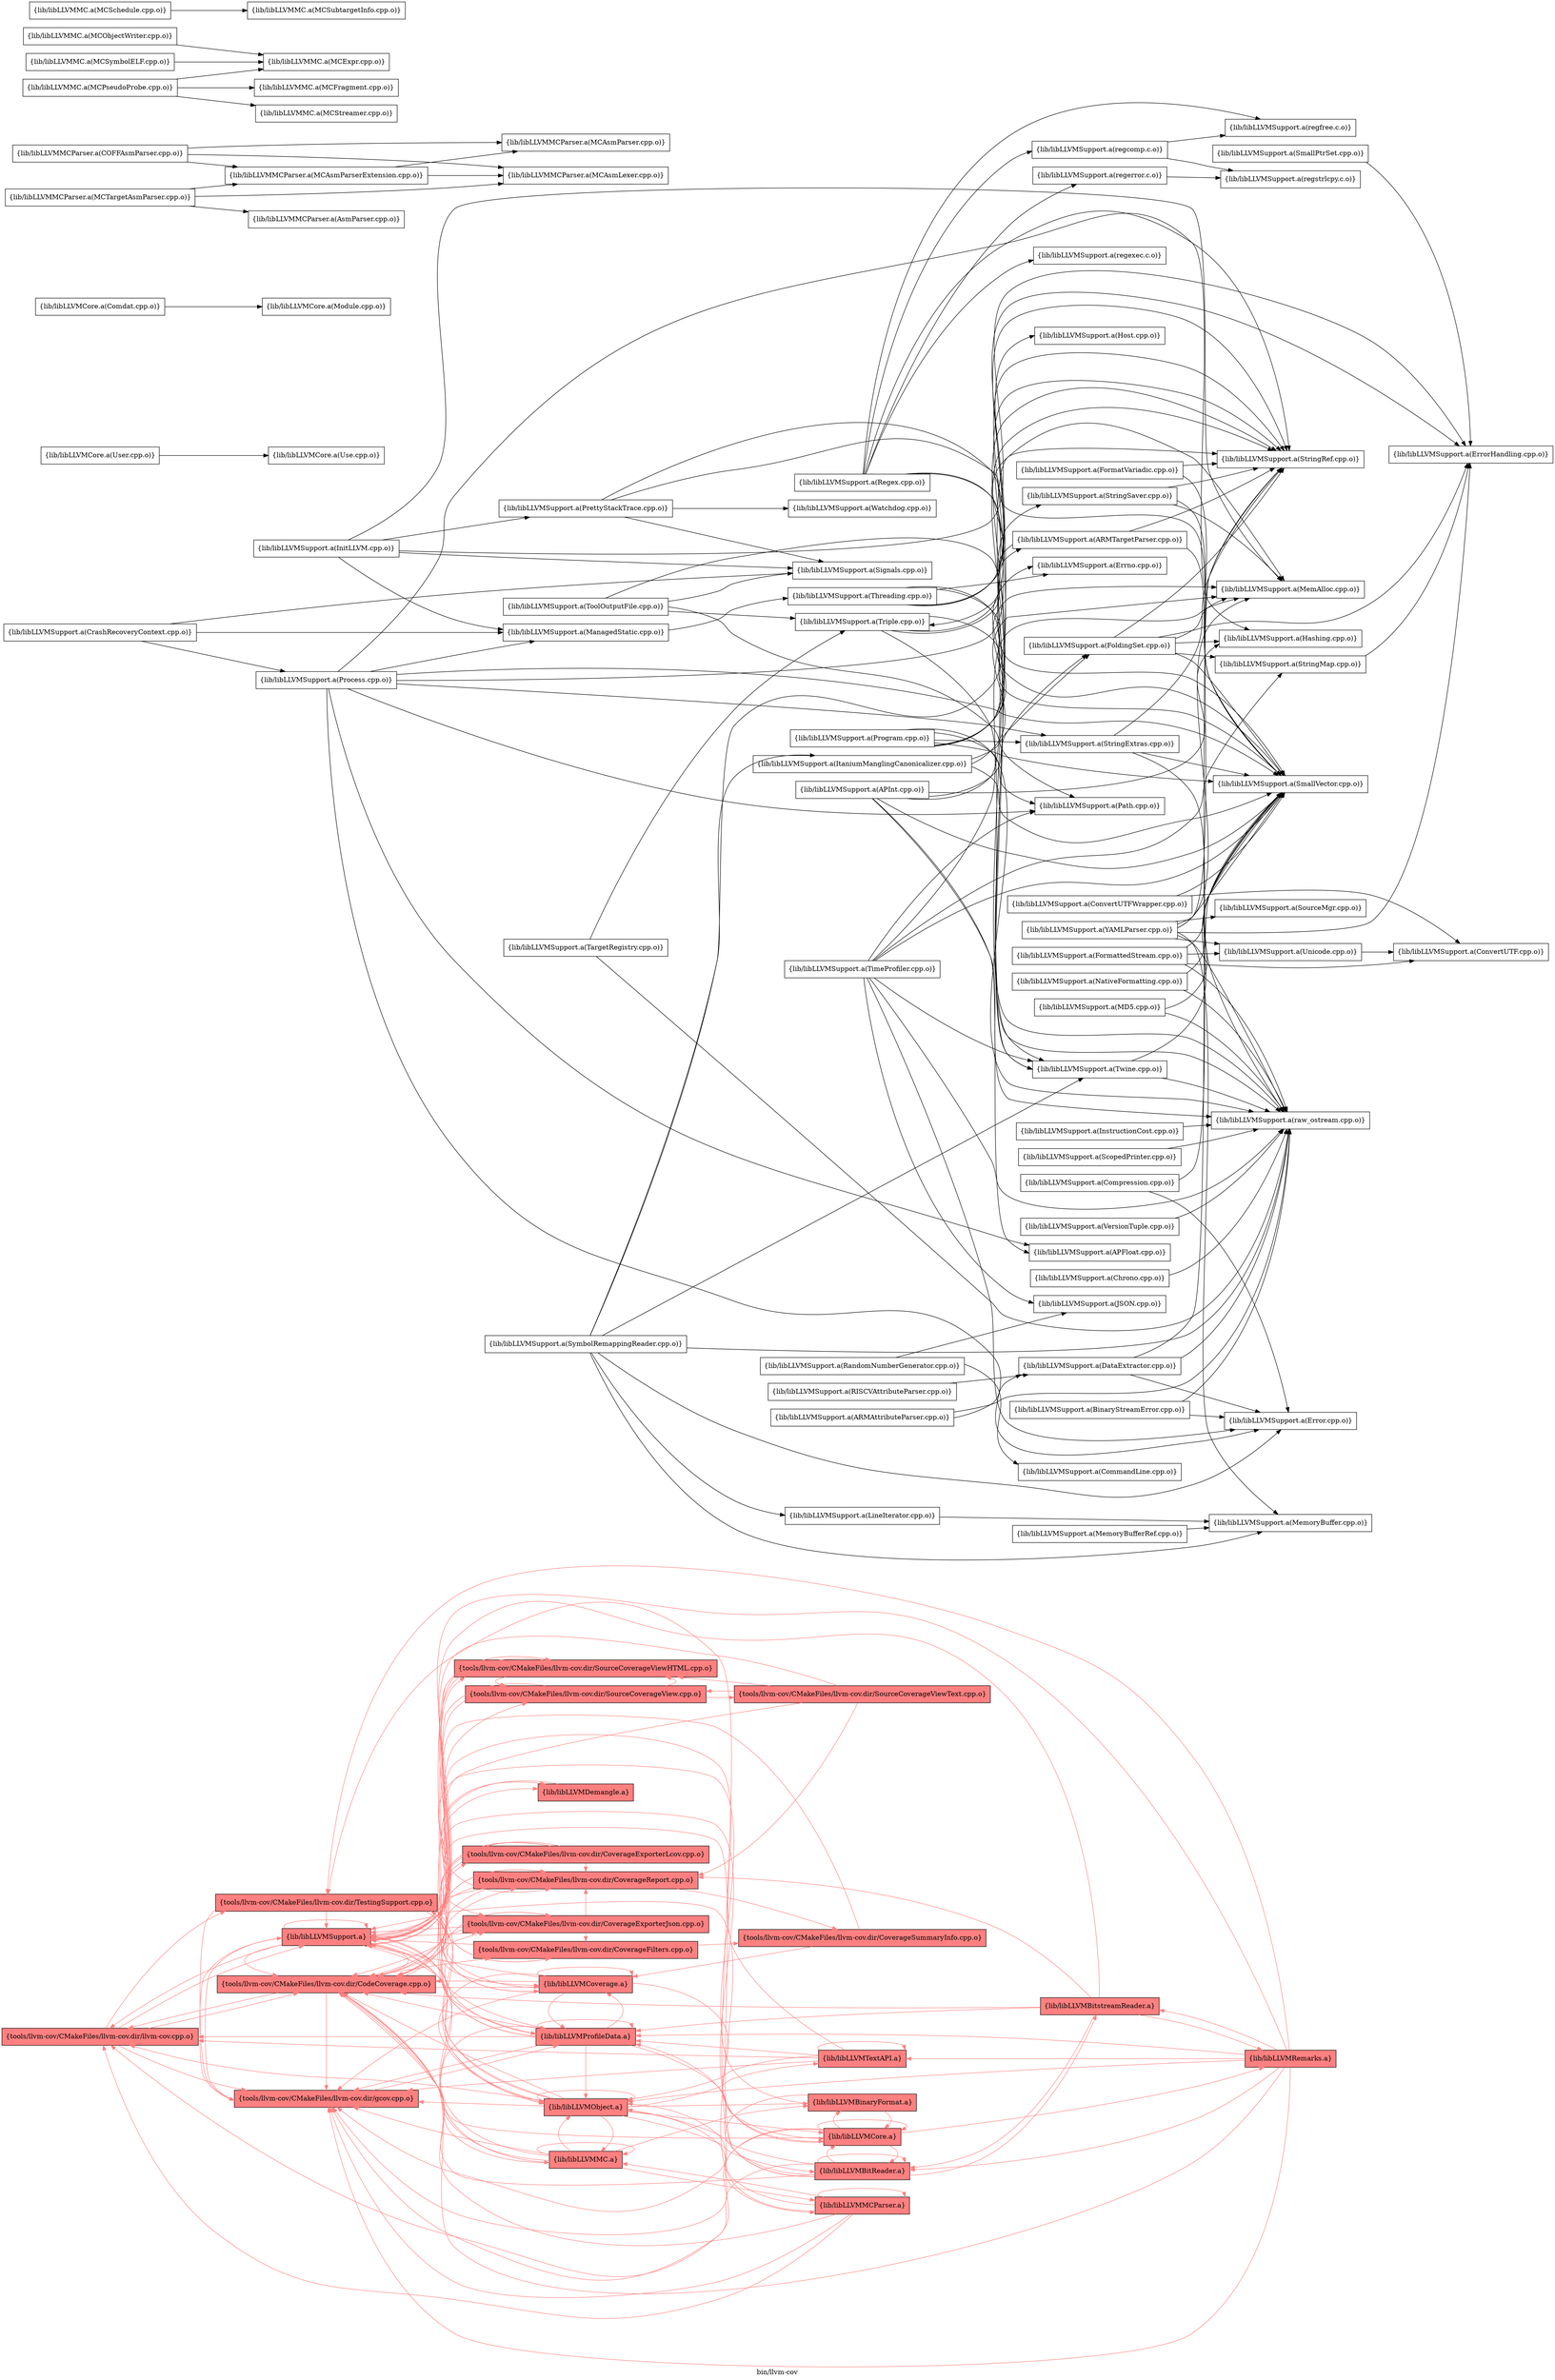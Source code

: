 digraph "bin/llvm-cov" {
	label="bin/llvm-cov";
	rankdir="LR"
	{ rank=same; Node0x558d3784c538;  }
	{ rank=same; Node0x558d3784d1b8; Node0x558d3784b778; Node0x558d3784e658; Node0x558d378539c8;  }
	{ rank=same; Node0x558d37854788; Node0x558d3784afa8; Node0x558d3784bcc8; Node0x558d37854968; Node0x558d37853c48; Node0x558d3784cee8; Node0x558d37852fc8; Node0x558d37852ac8; Node0x558d3784f698; Node0x558d3784d758; Node0x558d3784c1c8;  }
	{ rank=same; Node0x558d378534c8; Node0x558d37854418; Node0x558d3784cad8; Node0x558d3784d708; Node0x558d37853d88; Node0x558d378542d8; Node0x558d3784b7c8;  }

	Node0x558d3784c538 [shape=record,shape=box,style=filled,fillcolor="1.000000 0.5 1",group=1,label="{tools/llvm-cov/CMakeFiles/llvm-cov.dir/llvm-cov.cpp.o}"];
	Node0x558d3784c538 -> Node0x558d3784d1b8[color="1.000000 0.5 1"];
	Node0x558d3784c538 -> Node0x558d3784b778[color="1.000000 0.5 1"];
	Node0x558d3784c538 -> Node0x558d3784e658[color="1.000000 0.5 1"];
	Node0x558d3784c538 -> Node0x558d378539c8[color="1.000000 0.5 1"];
	Node0x558d3784d1b8 [shape=record,shape=box,style=filled,fillcolor="1.000000 0.5 1",group=1,label="{tools/llvm-cov/CMakeFiles/llvm-cov.dir/gcov.cpp.o}"];
	Node0x558d3784d1b8 -> Node0x558d378539c8[color="1.000000 0.5 1"];
	Node0x558d3784d1b8 -> Node0x558d37854788[color="1.000000 0.5 1"];
	Node0x558d3784b778 [shape=record,shape=box,style=filled,fillcolor="1.000000 0.5 1",group=1,label="{tools/llvm-cov/CMakeFiles/llvm-cov.dir/CodeCoverage.cpp.o}"];
	Node0x558d3784b778 -> Node0x558d3784c538[color="1.000000 0.5 1"];
	Node0x558d3784b778 -> Node0x558d3784d1b8[color="1.000000 0.5 1"];
	Node0x558d3784b778 -> Node0x558d3784afa8[color="1.000000 0.5 1"];
	Node0x558d3784b778 -> Node0x558d3784bcc8[color="1.000000 0.5 1"];
	Node0x558d3784b778 -> Node0x558d37854968[color="1.000000 0.5 1"];
	Node0x558d3784b778 -> Node0x558d37853c48[color="1.000000 0.5 1"];
	Node0x558d3784b778 -> Node0x558d3784cee8[color="1.000000 0.5 1"];
	Node0x558d3784b778 -> Node0x558d378539c8[color="1.000000 0.5 1"];
	Node0x558d3784b778 -> Node0x558d37852fc8[color="1.000000 0.5 1"];
	Node0x558d3784e658 [shape=record,shape=box,style=filled,fillcolor="1.000000 0.5 1",group=1,label="{tools/llvm-cov/CMakeFiles/llvm-cov.dir/TestingSupport.cpp.o}"];
	Node0x558d3784e658 -> Node0x558d3784d1b8[color="1.000000 0.5 1"];
	Node0x558d3784e658 -> Node0x558d378539c8[color="1.000000 0.5 1"];
	Node0x558d3784e658 -> Node0x558d37852ac8[color="1.000000 0.5 1"];
	Node0x558d3784e658 -> Node0x558d37854788[color="1.000000 0.5 1"];
	Node0x558d378539c8 [shape=record,shape=box,style=filled,fillcolor="1.000000 0.5 1",group=1,label="{lib/libLLVMSupport.a}"];
	Node0x558d378539c8 -> Node0x558d3784c538[color="1.000000 0.5 1"];
	Node0x558d378539c8 -> Node0x558d3784d1b8[color="1.000000 0.5 1"];
	Node0x558d378539c8 -> Node0x558d3784b778[color="1.000000 0.5 1"];
	Node0x558d378539c8 -> Node0x558d378539c8[color="1.000000 0.5 1"];
	Node0x558d378539c8 -> Node0x558d3784afa8[color="1.000000 0.5 1"];
	Node0x558d378539c8 -> Node0x558d37852ac8[color="1.000000 0.5 1"];
	Node0x558d378539c8 -> Node0x558d3784f698[color="1.000000 0.5 1"];
	Node0x558d378539c8 -> Node0x558d3784d758[color="1.000000 0.5 1"];
	Node0x558d378539c8 -> Node0x558d37854788[color="1.000000 0.5 1"];
	Node0x558d378539c8 -> Node0x558d3784c1c8[color="1.000000 0.5 1"];
	Node0x558d37854788 [shape=record,shape=box,style=filled,fillcolor="1.000000 0.5 1",group=1,label="{lib/libLLVMProfileData.a}"];
	Node0x558d37854788 -> Node0x558d3784d1b8[color="1.000000 0.5 1"];
	Node0x558d37854788 -> Node0x558d3784afa8[color="1.000000 0.5 1"];
	Node0x558d37854788 -> Node0x558d37853c48[color="1.000000 0.5 1"];
	Node0x558d37854788 -> Node0x558d378539c8[color="1.000000 0.5 1"];
	Node0x558d37854788 -> Node0x558d3784f698[color="1.000000 0.5 1"];
	Node0x558d37854788 -> Node0x558d3784b778[color="1.000000 0.5 1"];
	Node0x558d37854788 -> Node0x558d3784d758[color="1.000000 0.5 1"];
	Node0x558d37854788 -> Node0x558d378534c8[color="1.000000 0.5 1"];
	Node0x558d37854788 -> Node0x558d37852fc8[color="1.000000 0.5 1"];
	Node0x558d37854788 -> Node0x558d37854788[color="1.000000 0.5 1"];
	Node0x558d37854788 -> Node0x558d3784c538[color="1.000000 0.5 1"];
	Node0x558d37854788 -> Node0x558d37852ac8[color="1.000000 0.5 1"];
	Node0x558d3784afa8 [shape=record,shape=box,style=filled,fillcolor="1.000000 0.5 1",group=1,label="{tools/llvm-cov/CMakeFiles/llvm-cov.dir/CoverageExporterJson.cpp.o}"];
	Node0x558d3784afa8 -> Node0x558d3784b778[color="1.000000 0.5 1"];
	Node0x558d3784afa8 -> Node0x558d37854968[color="1.000000 0.5 1"];
	Node0x558d3784afa8 -> Node0x558d37853c48[color="1.000000 0.5 1"];
	Node0x558d3784afa8 -> Node0x558d378539c8[color="1.000000 0.5 1"];
	Node0x558d3784afa8 -> Node0x558d37852fc8[color="1.000000 0.5 1"];
	Node0x558d3784bcc8 [shape=record,shape=box,style=filled,fillcolor="1.000000 0.5 1",group=1,label="{tools/llvm-cov/CMakeFiles/llvm-cov.dir/CoverageExporterLcov.cpp.o}"];
	Node0x558d3784bcc8 -> Node0x558d3784b778[color="1.000000 0.5 1"];
	Node0x558d3784bcc8 -> Node0x558d3784afa8[color="1.000000 0.5 1"];
	Node0x558d3784bcc8 -> Node0x558d37854968[color="1.000000 0.5 1"];
	Node0x558d3784bcc8 -> Node0x558d37853c48[color="1.000000 0.5 1"];
	Node0x558d3784bcc8 -> Node0x558d378539c8[color="1.000000 0.5 1"];
	Node0x558d3784bcc8 -> Node0x558d37852fc8[color="1.000000 0.5 1"];
	Node0x558d37854968 [shape=record,shape=box,style=filled,fillcolor="1.000000 0.5 1",group=1,label="{tools/llvm-cov/CMakeFiles/llvm-cov.dir/CoverageFilters.cpp.o}"];
	Node0x558d37854968 -> Node0x558d37854418[color="1.000000 0.5 1"];
	Node0x558d37854968 -> Node0x558d378539c8[color="1.000000 0.5 1"];
	Node0x558d37853c48 [shape=record,shape=box,style=filled,fillcolor="1.000000 0.5 1",group=1,label="{tools/llvm-cov/CMakeFiles/llvm-cov.dir/CoverageReport.cpp.o}"];
	Node0x558d37853c48 -> Node0x558d3784b778[color="1.000000 0.5 1"];
	Node0x558d37853c48 -> Node0x558d37854968[color="1.000000 0.5 1"];
	Node0x558d37853c48 -> Node0x558d37854418[color="1.000000 0.5 1"];
	Node0x558d37853c48 -> Node0x558d378539c8[color="1.000000 0.5 1"];
	Node0x558d37853c48 -> Node0x558d37852fc8[color="1.000000 0.5 1"];
	Node0x558d3784cee8 [shape=record,shape=box,style=filled,fillcolor="1.000000 0.5 1",group=1,label="{tools/llvm-cov/CMakeFiles/llvm-cov.dir/SourceCoverageView.cpp.o}"];
	Node0x558d3784cee8 -> Node0x558d3784d758[color="1.000000 0.5 1"];
	Node0x558d3784cee8 -> Node0x558d3784cad8[color="1.000000 0.5 1"];
	Node0x558d3784cee8 -> Node0x558d378539c8[color="1.000000 0.5 1"];
	Node0x558d3784cee8 -> Node0x558d37852fc8[color="1.000000 0.5 1"];
	Node0x558d37852fc8 [shape=record,shape=box,style=filled,fillcolor="1.000000 0.5 1",group=1,label="{lib/libLLVMCoverage.a}"];
	Node0x558d37852fc8 -> Node0x558d3784d1b8[color="1.000000 0.5 1"];
	Node0x558d37852fc8 -> Node0x558d3784b778[color="1.000000 0.5 1"];
	Node0x558d37852fc8 -> Node0x558d378539c8[color="1.000000 0.5 1"];
	Node0x558d37852fc8 -> Node0x558d378534c8[color="1.000000 0.5 1"];
	Node0x558d37852fc8 -> Node0x558d37852ac8[color="1.000000 0.5 1"];
	Node0x558d37852fc8 -> Node0x558d37852fc8[color="1.000000 0.5 1"];
	Node0x558d37852fc8 -> Node0x558d37854788[color="1.000000 0.5 1"];
	Node0x558d37852fc8 -> Node0x558d3784e658[color="1.000000 0.5 1"];
	Node0x558d37854418 [shape=record,shape=box,style=filled,fillcolor="1.000000 0.5 1",group=1,label="{tools/llvm-cov/CMakeFiles/llvm-cov.dir/CoverageSummaryInfo.cpp.o}"];
	Node0x558d37854418 -> Node0x558d378539c8[color="1.000000 0.5 1"];
	Node0x558d37854418 -> Node0x558d37852fc8[color="1.000000 0.5 1"];
	Node0x558d3784d758 [shape=record,shape=box,style=filled,fillcolor="1.000000 0.5 1",group=1,label="{tools/llvm-cov/CMakeFiles/llvm-cov.dir/SourceCoverageViewHTML.cpp.o}"];
	Node0x558d3784d758 -> Node0x558d3784b778[color="1.000000 0.5 1"];
	Node0x558d3784d758 -> Node0x558d37853c48[color="1.000000 0.5 1"];
	Node0x558d3784d758 -> Node0x558d3784cee8[color="1.000000 0.5 1"];
	Node0x558d3784d758 -> Node0x558d378539c8[color="1.000000 0.5 1"];
	Node0x558d3784cad8 [shape=record,shape=box,style=filled,fillcolor="1.000000 0.5 1",group=1,label="{tools/llvm-cov/CMakeFiles/llvm-cov.dir/SourceCoverageViewText.cpp.o}"];
	Node0x558d3784cad8 -> Node0x558d3784b778[color="1.000000 0.5 1"];
	Node0x558d3784cad8 -> Node0x558d37853c48[color="1.000000 0.5 1"];
	Node0x558d3784cad8 -> Node0x558d3784cee8[color="1.000000 0.5 1"];
	Node0x558d3784cad8 -> Node0x558d3784d758[color="1.000000 0.5 1"];
	Node0x558d3784cad8 -> Node0x558d378539c8[color="1.000000 0.5 1"];
	Node0x558d37852ac8 [shape=record,shape=box,style=filled,fillcolor="1.000000 0.5 1",group=1,label="{lib/libLLVMObject.a}"];
	Node0x558d37852ac8 -> Node0x558d3784d1b8[color="1.000000 0.5 1"];
	Node0x558d37852ac8 -> Node0x558d3784e658[color="1.000000 0.5 1"];
	Node0x558d37852ac8 -> Node0x558d378539c8[color="1.000000 0.5 1"];
	Node0x558d37852ac8 -> Node0x558d37852ac8[color="1.000000 0.5 1"];
	Node0x558d37852ac8 -> Node0x558d3784d708[color="1.000000 0.5 1"];
	Node0x558d37852ac8 -> Node0x558d3784c1c8[color="1.000000 0.5 1"];
	Node0x558d37852ac8 -> Node0x558d378534c8[color="1.000000 0.5 1"];
	Node0x558d37852ac8 -> Node0x558d37853d88[color="1.000000 0.5 1"];
	Node0x558d37852ac8 -> Node0x558d378542d8[color="1.000000 0.5 1"];
	Node0x558d37852ac8 -> Node0x558d3784c538[color="1.000000 0.5 1"];
	Node0x558d37852ac8 -> Node0x558d3784b778[color="1.000000 0.5 1"];
	Node0x558d37852ac8 -> Node0x558d3784b7c8[color="1.000000 0.5 1"];
	Node0x558d3784eba8 [shape=record,shape=box,group=0,label="{lib/libLLVMSupport.a(Chrono.cpp.o)}"];
	Node0x558d3784eba8 -> Node0x558d3784f378;
	Node0x558d3784f378 [shape=record,shape=box,group=0,label="{lib/libLLVMSupport.a(raw_ostream.cpp.o)}"];
	Node0x558d378512b8 [shape=record,shape=box,group=0,label="{lib/libLLVMSupport.a(ConvertUTFWrapper.cpp.o)}"];
	Node0x558d378512b8 -> Node0x558d37850138;
	Node0x558d378512b8 -> Node0x558d37850188;
	Node0x558d37850138 [shape=record,shape=box,group=0,label="{lib/libLLVMSupport.a(ConvertUTF.cpp.o)}"];
	Node0x558d37850188 [shape=record,shape=box,group=0,label="{lib/libLLVMSupport.a(SmallVector.cpp.o)}"];
	Node0x558d3784f5a8 [shape=record,shape=box,group=0,label="{lib/libLLVMSupport.a(InitLLVM.cpp.o)}"];
	Node0x558d3784f5a8 -> Node0x558d3784f058;
	Node0x558d3784f5a8 -> Node0x558d37851b78;
	Node0x558d3784f5a8 -> Node0x558d378522f8;
	Node0x558d3784f5a8 -> Node0x558d37853fb8;
	Node0x558d3784f5a8 -> Node0x558d37853888;
	Node0x558d3784f058 [shape=record,shape=box,group=0,label="{lib/libLLVMSupport.a(ErrorHandling.cpp.o)}"];
	Node0x558d37851b78 [shape=record,shape=box,group=0,label="{lib/libLLVMSupport.a(ManagedStatic.cpp.o)}"];
	Node0x558d37851b78 -> Node0x558d37852f78;
	Node0x558d378522f8 [shape=record,shape=box,group=0,label="{lib/libLLVMSupport.a(MemAlloc.cpp.o)}"];
	Node0x558d37853fb8 [shape=record,shape=box,group=0,label="{lib/libLLVMSupport.a(PrettyStackTrace.cpp.o)}"];
	Node0x558d37853fb8 -> Node0x558d37850188;
	Node0x558d37853fb8 -> Node0x558d3784f378;
	Node0x558d37853fb8 -> Node0x558d37853888;
	Node0x558d37853fb8 -> Node0x558d3784d6b8;
	Node0x558d37853888 [shape=record,shape=box,group=0,label="{lib/libLLVMSupport.a(Signals.cpp.o)}"];
	Node0x558d378503b8 [shape=record,shape=box,group=0,label="{lib/libLLVMSupport.a(FormatVariadic.cpp.o)}"];
	Node0x558d378503b8 -> Node0x558d37850188;
	Node0x558d378503b8 -> Node0x558d3784e608;
	Node0x558d3784e608 [shape=record,shape=box,group=0,label="{lib/libLLVMSupport.a(StringRef.cpp.o)}"];
	Node0x558d37850b38 [shape=record,shape=box,group=0,label="{lib/libLLVMSupport.a(LineIterator.cpp.o)}"];
	Node0x558d37850b38 -> Node0x558d378520c8;
	Node0x558d378520c8 [shape=record,shape=box,group=0,label="{lib/libLLVMSupport.a(MemoryBuffer.cpp.o)}"];
	Node0x558d37852f78 [shape=record,shape=box,group=0,label="{lib/libLLVMSupport.a(Threading.cpp.o)}"];
	Node0x558d37852f78 -> Node0x558d3784f058;
	Node0x558d37852f78 -> Node0x558d378522f8;
	Node0x558d37852f78 -> Node0x558d37850188;
	Node0x558d37852f78 -> Node0x558d3784e608;
	Node0x558d37852f78 -> Node0x558d3784cf38;
	Node0x558d37852f78 -> Node0x558d37851858;
	Node0x558d37852f78 -> Node0x558d37854468;
	Node0x558d378528e8 [shape=record,shape=box,group=0,label="{lib/libLLVMSupport.a(NativeFormatting.cpp.o)}"];
	Node0x558d378528e8 -> Node0x558d37850188;
	Node0x558d378528e8 -> Node0x558d3784f378;
	Node0x558d3784d6b8 [shape=record,shape=box,group=0,label="{lib/libLLVMSupport.a(Watchdog.cpp.o)}"];
	Node0x558d37854288 [shape=record,shape=box,group=0,label="{lib/libLLVMSupport.a(Regex.cpp.o)}"];
	Node0x558d37854288 -> Node0x558d37850188;
	Node0x558d37854288 -> Node0x558d3784e608;
	Node0x558d37854288 -> Node0x558d3784cf38;
	Node0x558d37854288 -> Node0x558d3784f5f8;
	Node0x558d37854288 -> Node0x558d3784dbb8;
	Node0x558d37854288 -> Node0x558d3784dde8;
	Node0x558d37854288 -> Node0x558d3784eb08;
	Node0x558d3784cf38 [shape=record,shape=box,group=0,label="{lib/libLLVMSupport.a(Twine.cpp.o)}"];
	Node0x558d3784cf38 -> Node0x558d37850188;
	Node0x558d3784cf38 -> Node0x558d3784f378;
	Node0x558d3784f5f8 [shape=record,shape=box,group=0,label="{lib/libLLVMSupport.a(regcomp.c.o)}"];
	Node0x558d3784f5f8 -> Node0x558d3784eb08;
	Node0x558d3784f5f8 -> Node0x558d37851b28;
	Node0x558d3784dbb8 [shape=record,shape=box,group=0,label="{lib/libLLVMSupport.a(regerror.c.o)}"];
	Node0x558d3784dbb8 -> Node0x558d37851b28;
	Node0x558d3784dde8 [shape=record,shape=box,group=0,label="{lib/libLLVMSupport.a(regexec.c.o)}"];
	Node0x558d3784eb08 [shape=record,shape=box,group=0,label="{lib/libLLVMSupport.a(regfree.c.o)}"];
	Node0x558d37851128 [shape=record,shape=box,group=0,label="{lib/libLLVMSupport.a(SmallPtrSet.cpp.o)}"];
	Node0x558d37851128 -> Node0x558d3784f058;
	Node0x558d378524d8 [shape=record,shape=box,group=0,label="{lib/libLLVMSupport.a(StringExtras.cpp.o)}"];
	Node0x558d378524d8 -> Node0x558d37850188;
	Node0x558d378524d8 -> Node0x558d3784e608;
	Node0x558d378524d8 -> Node0x558d3784f378;
	Node0x558d37851d58 [shape=record,shape=box,group=0,label="{lib/libLLVMSupport.a(StringMap.cpp.o)}"];
	Node0x558d37851d58 -> Node0x558d3784f058;
	Node0x558d3784e8d8 [shape=record,shape=box,group=0,label="{lib/libLLVMSupport.a(StringSaver.cpp.o)}"];
	Node0x558d3784e8d8 -> Node0x558d378522f8;
	Node0x558d3784e8d8 -> Node0x558d37850188;
	Node0x558d3784e8d8 -> Node0x558d3784e608;
	Node0x558d3784ff08 [shape=record,shape=box,group=0,label="{lib/libLLVMSupport.a(APInt.cpp.o)}"];
	Node0x558d3784ff08 -> Node0x558d37850188;
	Node0x558d3784ff08 -> Node0x558d3784e608;
	Node0x558d3784ff08 -> Node0x558d3784d8e8;
	Node0x558d3784ff08 -> Node0x558d37850958;
	Node0x558d3784ff08 -> Node0x558d378547d8;
	Node0x558d3784ff08 -> Node0x558d3784f378;
	Node0x558d3784d8e8 [shape=record,shape=box,group=0,label="{lib/libLLVMSupport.a(APFloat.cpp.o)}"];
	Node0x558d37850958 [shape=record,shape=box,group=0,label="{lib/libLLVMSupport.a(FoldingSet.cpp.o)}"];
	Node0x558d37850958 -> Node0x558d3784f058;
	Node0x558d37850958 -> Node0x558d378522f8;
	Node0x558d37850958 -> Node0x558d37850188;
	Node0x558d37850958 -> Node0x558d37851d58;
	Node0x558d37850958 -> Node0x558d3784e608;
	Node0x558d37850958 -> Node0x558d378547d8;
	Node0x558d378547d8 [shape=record,shape=box,group=0,label="{lib/libLLVMSupport.a(Hashing.cpp.o)}"];
	Node0x558d378541e8 [shape=record,shape=box,group=0,label="{lib/libLLVMSupport.a(ToolOutputFile.cpp.o)}"];
	Node0x558d378541e8 -> Node0x558d37852a28;
	Node0x558d378541e8 -> Node0x558d3784f378;
	Node0x558d378541e8 -> Node0x558d37851fd8;
	Node0x558d378541e8 -> Node0x558d37853888;
	Node0x558d37852a28 [shape=record,shape=box,group=0,label="{lib/libLLVMSupport.a(Triple.cpp.o)}"];
	Node0x558d37852a28 -> Node0x558d37850188;
	Node0x558d37852a28 -> Node0x558d3784e608;
	Node0x558d37852a28 -> Node0x558d37852cf8;
	Node0x558d37852a28 -> Node0x558d3784cf38;
	Node0x558d37851fd8 [shape=record,shape=box,group=0,label="{lib/libLLVMSupport.a(Path.cpp.o)}"];
	Node0x558d37852cf8 [shape=record,shape=box,group=0,label="{lib/libLLVMSupport.a(ARMTargetParser.cpp.o)}"];
	Node0x558d37852cf8 -> Node0x558d37850188;
	Node0x558d37852cf8 -> Node0x558d3784e608;
	Node0x558d37852cf8 -> Node0x558d37852a28;
	Node0x558d3784bd68 [shape=record,shape=box,group=0,label="{lib/libLLVMSupport.a(YAMLParser.cpp.o)}"];
	Node0x558d3784bd68 -> Node0x558d3784f058;
	Node0x558d3784bd68 -> Node0x558d378522f8;
	Node0x558d3784bd68 -> Node0x558d378520c8;
	Node0x558d3784bd68 -> Node0x558d37850188;
	Node0x558d3784bd68 -> Node0x558d3784e608;
	Node0x558d3784bd68 -> Node0x558d3784bef8;
	Node0x558d3784bd68 -> Node0x558d3784c038;
	Node0x558d3784bd68 -> Node0x558d3784f378;
	Node0x558d3784bef8 [shape=record,shape=box,group=0,label="{lib/libLLVMSupport.a(SourceMgr.cpp.o)}"];
	Node0x558d3784c038 [shape=record,shape=box,group=0,label="{lib/libLLVMSupport.a(Unicode.cpp.o)}"];
	Node0x558d3784c038 -> Node0x558d37850138;
	Node0x558d37851b28 [shape=record,shape=box,group=0,label="{lib/libLLVMSupport.a(regstrlcpy.c.o)}"];
	Node0x558d378509a8 [shape=record,shape=box,group=0,label="{lib/libLLVMSupport.a(MD5.cpp.o)}"];
	Node0x558d378509a8 -> Node0x558d37850188;
	Node0x558d378509a8 -> Node0x558d3784f378;
	Node0x558d378506d8 [shape=record,shape=box,group=0,label="{lib/libLLVMSupport.a(Process.cpp.o)}"];
	Node0x558d378506d8 -> Node0x558d3784e3d8;
	Node0x558d378506d8 -> Node0x558d37851b78;
	Node0x558d378506d8 -> Node0x558d37850188;
	Node0x558d378506d8 -> Node0x558d378524d8;
	Node0x558d378506d8 -> Node0x558d3784e608;
	Node0x558d378506d8 -> Node0x558d3784d8e8;
	Node0x558d378506d8 -> Node0x558d378547d8;
	Node0x558d378506d8 -> Node0x558d37851fd8;
	Node0x558d3784e3d8 [shape=record,shape=box,group=0,label="{lib/libLLVMSupport.a(Error.cpp.o)}"];
	Node0x558d37854a58 [shape=record,shape=box,group=0,label="{lib/libLLVMSupport.a(CrashRecoveryContext.cpp.o)}"];
	Node0x558d37854a58 -> Node0x558d37851b78;
	Node0x558d37854a58 -> Node0x558d378506d8;
	Node0x558d37854a58 -> Node0x558d37853888;
	Node0x558d37853dd8 [shape=record,shape=box,group=0,label="{lib/libLLVMSupport.a(Program.cpp.o)}"];
	Node0x558d37853dd8 -> Node0x558d378522f8;
	Node0x558d37853dd8 -> Node0x558d37850188;
	Node0x558d37853dd8 -> Node0x558d378524d8;
	Node0x558d37853dd8 -> Node0x558d3784e8d8;
	Node0x558d37853dd8 -> Node0x558d3784e608;
	Node0x558d37853dd8 -> Node0x558d3784f378;
	Node0x558d37853dd8 -> Node0x558d37851fd8;
	Node0x558d37853dd8 -> Node0x558d37854468;
	Node0x558d37854468 [shape=record,shape=box,group=0,label="{lib/libLLVMSupport.a(Errno.cpp.o)}"];
	Node0x558d37851858 [shape=record,shape=box,group=0,label="{lib/libLLVMSupport.a(Host.cpp.o)}"];
	Node0x558d3784d708 [shape=record,shape=box,style=filled,fillcolor="1.000000 0.5 1",group=1,label="{lib/libLLVMBinaryFormat.a}"];
	Node0x558d3784d708 -> Node0x558d378534c8[color="1.000000 0.5 1"];
	Node0x558d3784d708 -> Node0x558d3784d1b8[color="1.000000 0.5 1"];
	Node0x558d3784d708 -> Node0x558d378539c8[color="1.000000 0.5 1"];
	Node0x558d3784c1c8 [shape=record,shape=box,style=filled,fillcolor="1.000000 0.5 1",group=1,label="{lib/libLLVMMC.a}"];
	Node0x558d3784c1c8 -> Node0x558d378539c8[color="1.000000 0.5 1"];
	Node0x558d3784c1c8 -> Node0x558d37852ac8[color="1.000000 0.5 1"];
	Node0x558d3784c1c8 -> Node0x558d3784c1c8[color="1.000000 0.5 1"];
	Node0x558d3784c1c8 -> Node0x558d3784d1b8[color="1.000000 0.5 1"];
	Node0x558d3784c1c8 -> Node0x558d37854788[color="1.000000 0.5 1"];
	Node0x558d3784c1c8 -> Node0x558d378542d8[color="1.000000 0.5 1"];
	Node0x558d3784c1c8 -> Node0x558d3784d708[color="1.000000 0.5 1"];
	Node0x558d3784c1c8 -> Node0x558d3784b778[color="1.000000 0.5 1"];
	Node0x558d378534c8 [shape=record,shape=box,style=filled,fillcolor="1.000000 0.5 1",group=1,label="{lib/libLLVMCore.a}"];
	Node0x558d378534c8 -> Node0x558d378539c8[color="1.000000 0.5 1"];
	Node0x558d378534c8 -> Node0x558d378534c8[color="1.000000 0.5 1"];
	Node0x558d378534c8 -> Node0x558d3784b778[color="1.000000 0.5 1"];
	Node0x558d378534c8 -> Node0x558d3784d1b8[color="1.000000 0.5 1"];
	Node0x558d378534c8 -> Node0x558d3784d208[color="1.000000 0.5 1"];
	Node0x558d378534c8 -> Node0x558d3784c538[color="1.000000 0.5 1"];
	Node0x558d378534c8 -> Node0x558d3784d708[color="1.000000 0.5 1"];
	Node0x558d378534c8 -> Node0x558d37853d88[color="1.000000 0.5 1"];
	Node0x558d37853d88 [shape=record,shape=box,style=filled,fillcolor="1.000000 0.5 1",group=1,label="{lib/libLLVMBitReader.a}"];
	Node0x558d37853d88 -> Node0x558d3784d1b8[color="1.000000 0.5 1"];
	Node0x558d37853d88 -> Node0x558d3784e658[color="1.000000 0.5 1"];
	Node0x558d37853d88 -> Node0x558d378539c8[color="1.000000 0.5 1"];
	Node0x558d37853d88 -> Node0x558d37852ac8[color="1.000000 0.5 1"];
	Node0x558d37853d88 -> Node0x558d378534c8[color="1.000000 0.5 1"];
	Node0x558d37853d88 -> Node0x558d37854788[color="1.000000 0.5 1"];
	Node0x558d37853d88 -> Node0x558d37853d88[color="1.000000 0.5 1"];
	Node0x558d37853d88 -> Node0x558d3784cd08[color="1.000000 0.5 1"];
	Node0x558d37853d88 -> Node0x558d3784b778[color="1.000000 0.5 1"];
	Node0x558d378542d8 [shape=record,shape=box,style=filled,fillcolor="1.000000 0.5 1",group=1,label="{lib/libLLVMMCParser.a}"];
	Node0x558d378542d8 -> Node0x558d3784c538[color="1.000000 0.5 1"];
	Node0x558d378542d8 -> Node0x558d3784d1b8[color="1.000000 0.5 1"];
	Node0x558d378542d8 -> Node0x558d3784b778[color="1.000000 0.5 1"];
	Node0x558d378542d8 -> Node0x558d378539c8[color="1.000000 0.5 1"];
	Node0x558d378542d8 -> Node0x558d37852ac8[color="1.000000 0.5 1"];
	Node0x558d378542d8 -> Node0x558d378542d8[color="1.000000 0.5 1"];
	Node0x558d378542d8 -> Node0x558d3784c1c8[color="1.000000 0.5 1"];
	Node0x558d378545a8 [shape=record,shape=box,group=0,label="{lib/libLLVMCore.a(User.cpp.o)}"];
	Node0x558d378545a8 -> Node0x558d3784e338;
	Node0x558d3784e338 [shape=record,shape=box,group=0,label="{lib/libLLVMCore.a(Use.cpp.o)}"];
	Node0x558d3784d208 [shape=record,shape=box,style=filled,fillcolor="1.000000 0.5 1",group=1,label="{lib/libLLVMRemarks.a}"];
	Node0x558d3784d208 -> Node0x558d378539c8[color="1.000000 0.5 1"];
	Node0x558d3784d208 -> Node0x558d3784b778[color="1.000000 0.5 1"];
	Node0x558d3784d208 -> Node0x558d37853d88[color="1.000000 0.5 1"];
	Node0x558d3784d208 -> Node0x558d3784e658[color="1.000000 0.5 1"];
	Node0x558d3784d208 -> Node0x558d3784d1b8[color="1.000000 0.5 1"];
	Node0x558d3784d208 -> Node0x558d37852ac8[color="1.000000 0.5 1"];
	Node0x558d3784d208 -> Node0x558d37854788[color="1.000000 0.5 1"];
	Node0x558d3784d208 -> Node0x558d3784cd08[color="1.000000 0.5 1"];
	Node0x558d3784d208 -> Node0x558d3784b7c8[color="1.000000 0.5 1"];
	Node0x558d3784ed88 [shape=record,shape=box,group=0,label="{lib/libLLVMCore.a(Comdat.cpp.o)}"];
	Node0x558d3784ed88 -> Node0x558d37854378;
	Node0x558d37854378 [shape=record,shape=box,group=0,label="{lib/libLLVMCore.a(Module.cpp.o)}"];
	Node0x558d37851f88 [shape=record,shape=box,group=0,label="{lib/libLLVMSupport.a(FormattedStream.cpp.o)}"];
	Node0x558d37851f88 -> Node0x558d37850138;
	Node0x558d37851f88 -> Node0x558d37850188;
	Node0x558d37851f88 -> Node0x558d3784c038;
	Node0x558d37851f88 -> Node0x558d3784f378;
	Node0x558d37854238 [shape=record,shape=box,group=0,label="{lib/libLLVMSupport.a(InstructionCost.cpp.o)}"];
	Node0x558d37854238 -> Node0x558d3784f378;
	Node0x558d378531f8 [shape=record,shape=box,group=0,label="{lib/libLLVMSupport.a(RandomNumberGenerator.cpp.o)}"];
	Node0x558d378531f8 -> Node0x558d3784f3c8;
	Node0x558d378531f8 -> Node0x558d37850688;
	Node0x558d3784f3c8 [shape=record,shape=box,group=0,label="{lib/libLLVMSupport.a(CommandLine.cpp.o)}"];
	Node0x558d37850688 [shape=record,shape=box,group=0,label="{lib/libLLVMSupport.a(JSON.cpp.o)}"];
	Node0x558d3784cfd8 [shape=record,shape=box,group=0,label="{lib/libLLVMSupport.a(TargetRegistry.cpp.o)}"];
	Node0x558d3784cfd8 -> Node0x558d37852a28;
	Node0x558d3784cfd8 -> Node0x558d3784f378;
	Node0x558d3784bfe8 [shape=record,shape=box,group=0,label="{lib/libLLVMSupport.a(DataExtractor.cpp.o)}"];
	Node0x558d3784bfe8 -> Node0x558d3784e3d8;
	Node0x558d3784bfe8 -> Node0x558d3784e608;
	Node0x558d3784bfe8 -> Node0x558d3784f378;
	Node0x558d3784cc18 [shape=record,shape=box,group=0,label="{lib/libLLVMSupport.a(ARMAttributeParser.cpp.o)}"];
	Node0x558d3784cc18 -> Node0x558d3784f378;
	Node0x558d3784cc18 -> Node0x558d3784bfe8;
	Node0x558d37854828 [shape=record,shape=box,group=0,label="{lib/libLLVMSupport.a(ScopedPrinter.cpp.o)}"];
	Node0x558d37854828 -> Node0x558d3784f378;
	Node0x558d37852e38 [shape=record,shape=box,group=0,label="{lib/libLLVMSupport.a(RISCVAttributeParser.cpp.o)}"];
	Node0x558d37852e38 -> Node0x558d3784bfe8;
	Node0x558d3784bc78 [shape=record,shape=box,group=0,label="{lib/libLLVMSupport.a(BinaryStreamError.cpp.o)}"];
	Node0x558d3784bc78 -> Node0x558d3784e3d8;
	Node0x558d3784bc78 -> Node0x558d3784f378;
	Node0x558d3784b7c8 [shape=record,shape=box,style=filled,fillcolor="1.000000 0.5 1",group=1,label="{lib/libLLVMTextAPI.a}"];
	Node0x558d3784b7c8 -> Node0x558d378539c8[color="1.000000 0.5 1"];
	Node0x558d3784b7c8 -> Node0x558d3784b7c8[color="1.000000 0.5 1"];
	Node0x558d3784b7c8 -> Node0x558d3784c538[color="1.000000 0.5 1"];
	Node0x558d3784b7c8 -> Node0x558d3784d1b8[color="1.000000 0.5 1"];
	Node0x558d3784b7c8 -> Node0x558d37852ac8[color="1.000000 0.5 1"];
	Node0x558d3784b7c8 -> Node0x558d37854788[color="1.000000 0.5 1"];
	Node0x558d3784e388 [shape=record,shape=box,group=0,label="{lib/libLLVMSupport.a(Compression.cpp.o)}"];
	Node0x558d3784e388 -> Node0x558d3784e3d8;
	Node0x558d3784e388 -> Node0x558d37850188;
	Node0x558d3784f698 [shape=record,shape=box,style=filled,fillcolor="1.000000 0.5 1",group=1,label="{lib/libLLVMDemangle.a}"];
	Node0x558d3784f698 -> Node0x558d378539c8[color="1.000000 0.5 1"];
	Node0x558d378538d8 [shape=record,shape=box,group=0,label="{lib/libLLVMSupport.a(ItaniumManglingCanonicalizer.cpp.o)}"];
	Node0x558d378538d8 -> Node0x558d378522f8;
	Node0x558d378538d8 -> Node0x558d37850188;
	Node0x558d378538d8 -> Node0x558d37850958;
	Node0x558d37853f68 [shape=record,shape=box,group=0,label="{lib/libLLVMSupport.a(SymbolRemappingReader.cpp.o)}"];
	Node0x558d37853f68 -> Node0x558d3784e3d8;
	Node0x558d37853f68 -> Node0x558d37850b38;
	Node0x558d37853f68 -> Node0x558d378520c8;
	Node0x558d37853f68 -> Node0x558d3784e608;
	Node0x558d37853f68 -> Node0x558d3784cf38;
	Node0x558d37853f68 -> Node0x558d3784f378;
	Node0x558d37853f68 -> Node0x558d378538d8;
	Node0x558d3784cd08 [shape=record,shape=box,style=filled,fillcolor="1.000000 0.5 1",group=1,label="{lib/libLLVMBitstreamReader.a}"];
	Node0x558d3784cd08 -> Node0x558d3784b778[color="1.000000 0.5 1"];
	Node0x558d3784cd08 -> Node0x558d37853c48[color="1.000000 0.5 1"];
	Node0x558d3784cd08 -> Node0x558d378539c8[color="1.000000 0.5 1"];
	Node0x558d3784cd08 -> Node0x558d37854788[color="1.000000 0.5 1"];
	Node0x558d3784cd08 -> Node0x558d37853d88[color="1.000000 0.5 1"];
	Node0x558d3784cd08 -> Node0x558d3784d208[color="1.000000 0.5 1"];
	Node0x558d3784f788 [shape=record,shape=box,group=0,label="{lib/libLLVMSupport.a(TimeProfiler.cpp.o)}"];
	Node0x558d3784f788 -> Node0x558d3784e3d8;
	Node0x558d3784f788 -> Node0x558d37850688;
	Node0x558d3784f788 -> Node0x558d378522f8;
	Node0x558d3784f788 -> Node0x558d37850188;
	Node0x558d3784f788 -> Node0x558d37851d58;
	Node0x558d3784f788 -> Node0x558d3784cf38;
	Node0x558d3784f788 -> Node0x558d3784f378;
	Node0x558d3784f788 -> Node0x558d37851fd8;
	Node0x558d37851a38 [shape=record,shape=box,group=0,label="{lib/libLLVMSupport.a(MemoryBufferRef.cpp.o)}"];
	Node0x558d37851a38 -> Node0x558d378520c8;
	Node0x558d378544b8 [shape=record,shape=box,group=0,label="{lib/libLLVMMCParser.a(COFFAsmParser.cpp.o)}"];
	Node0x558d378544b8 -> Node0x558d37851678;
	Node0x558d378544b8 -> Node0x558d37853838;
	Node0x558d378544b8 -> Node0x558d378530b8;
	Node0x558d37851678 [shape=record,shape=box,group=0,label="{lib/libLLVMMCParser.a(MCAsmLexer.cpp.o)}"];
	Node0x558d37853838 [shape=record,shape=box,group=0,label="{lib/libLLVMMCParser.a(MCAsmParser.cpp.o)}"];
	Node0x558d378530b8 [shape=record,shape=box,group=0,label="{lib/libLLVMMCParser.a(MCAsmParserExtension.cpp.o)}"];
	Node0x558d378530b8 -> Node0x558d37851678;
	Node0x558d378530b8 -> Node0x558d37853838;
	Node0x558d37852b18 [shape=record,shape=box,group=0,label="{lib/libLLVMMCParser.a(MCTargetAsmParser.cpp.o)}"];
	Node0x558d37852b18 -> Node0x558d37850228;
	Node0x558d37852b18 -> Node0x558d37851678;
	Node0x558d37852b18 -> Node0x558d378530b8;
	Node0x558d37850228 [shape=record,shape=box,group=0,label="{lib/libLLVMMCParser.a(AsmParser.cpp.o)}"];
	Node0x558d378527a8 [shape=record,shape=box,group=0,label="{lib/libLLVMMC.a(MCObjectWriter.cpp.o)}"];
	Node0x558d378527a8 -> Node0x558d3784b098;
	Node0x558d3784b098 [shape=record,shape=box,group=0,label="{lib/libLLVMMC.a(MCExpr.cpp.o)}"];
	Node0x558d378548c8 [shape=record,shape=box,group=0,label="{lib/libLLVMMC.a(MCPseudoProbe.cpp.o)}"];
	Node0x558d378548c8 -> Node0x558d3784b098;
	Node0x558d378548c8 -> Node0x558d37851498;
	Node0x558d378548c8 -> Node0x558d3784ff58;
	Node0x558d37851498 [shape=record,shape=box,group=0,label="{lib/libLLVMMC.a(MCFragment.cpp.o)}"];
	Node0x558d3784ff58 [shape=record,shape=box,group=0,label="{lib/libLLVMMC.a(MCStreamer.cpp.o)}"];
	Node0x558d3784e6f8 [shape=record,shape=box,group=0,label="{lib/libLLVMMC.a(MCSchedule.cpp.o)}"];
	Node0x558d3784e6f8 -> Node0x558d3784d938;
	Node0x558d3784d938 [shape=record,shape=box,group=0,label="{lib/libLLVMMC.a(MCSubtargetInfo.cpp.o)}"];
	Node0x558d37851da8 [shape=record,shape=box,group=0,label="{lib/libLLVMMC.a(MCSymbolELF.cpp.o)}"];
	Node0x558d37851da8 -> Node0x558d3784b098;
	Node0x558d37854aa8 [shape=record,shape=box,group=0,label="{lib/libLLVMSupport.a(VersionTuple.cpp.o)}"];
	Node0x558d37854aa8 -> Node0x558d3784f378;
}

